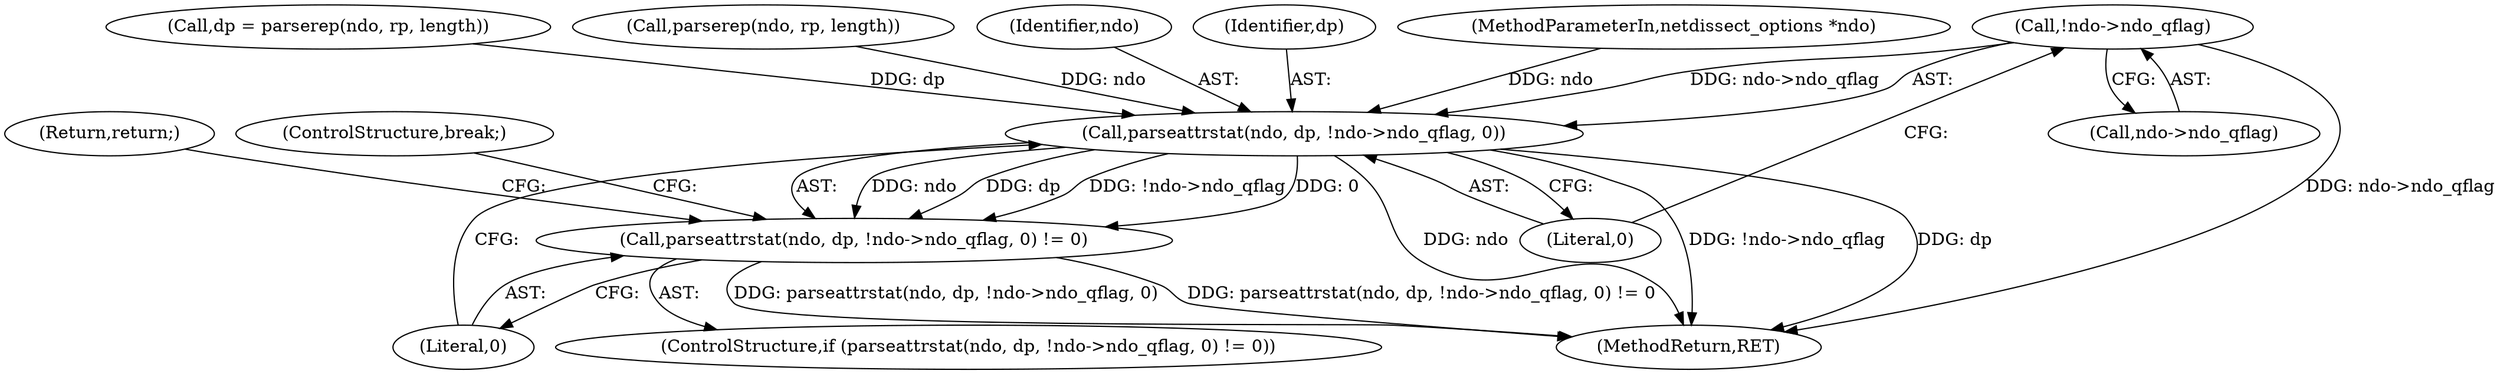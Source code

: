 digraph "0_tcpdump_19d25dd8781620cd41bf178a5e2e27fc1cf242d0@pointer" {
"1000191" [label="(Call,!ndo->ndo_qflag)"];
"1000188" [label="(Call,parseattrstat(ndo, dp, !ndo->ndo_qflag, 0))"];
"1000187" [label="(Call,parseattrstat(ndo, dp, !ndo->ndo_qflag, 0) != 0)"];
"1000195" [label="(Literal,0)"];
"1000166" [label="(Call,dp = parserep(ndo, rp, length))"];
"1000168" [label="(Call,parserep(ndo, rp, length))"];
"1000188" [label="(Call,parseattrstat(ndo, dp, !ndo->ndo_qflag, 0))"];
"1000191" [label="(Call,!ndo->ndo_qflag)"];
"1000189" [label="(Identifier,ndo)"];
"1000958" [label="(MethodReturn,RET)"];
"1000187" [label="(Call,parseattrstat(ndo, dp, !ndo->ndo_qflag, 0) != 0)"];
"1000196" [label="(Literal,0)"];
"1000186" [label="(ControlStructure,if (parseattrstat(ndo, dp, !ndo->ndo_qflag, 0) != 0))"];
"1000197" [label="(Return,return;)"];
"1000190" [label="(Identifier,dp)"];
"1000192" [label="(Call,ndo->ndo_qflag)"];
"1000198" [label="(ControlStructure,break;)"];
"1000101" [label="(MethodParameterIn,netdissect_options *ndo)"];
"1000191" -> "1000188"  [label="AST: "];
"1000191" -> "1000192"  [label="CFG: "];
"1000192" -> "1000191"  [label="AST: "];
"1000195" -> "1000191"  [label="CFG: "];
"1000191" -> "1000958"  [label="DDG: ndo->ndo_qflag"];
"1000191" -> "1000188"  [label="DDG: ndo->ndo_qflag"];
"1000188" -> "1000187"  [label="AST: "];
"1000188" -> "1000195"  [label="CFG: "];
"1000189" -> "1000188"  [label="AST: "];
"1000190" -> "1000188"  [label="AST: "];
"1000195" -> "1000188"  [label="AST: "];
"1000196" -> "1000188"  [label="CFG: "];
"1000188" -> "1000958"  [label="DDG: dp"];
"1000188" -> "1000958"  [label="DDG: ndo"];
"1000188" -> "1000958"  [label="DDG: !ndo->ndo_qflag"];
"1000188" -> "1000187"  [label="DDG: ndo"];
"1000188" -> "1000187"  [label="DDG: dp"];
"1000188" -> "1000187"  [label="DDG: !ndo->ndo_qflag"];
"1000188" -> "1000187"  [label="DDG: 0"];
"1000168" -> "1000188"  [label="DDG: ndo"];
"1000101" -> "1000188"  [label="DDG: ndo"];
"1000166" -> "1000188"  [label="DDG: dp"];
"1000187" -> "1000186"  [label="AST: "];
"1000187" -> "1000196"  [label="CFG: "];
"1000196" -> "1000187"  [label="AST: "];
"1000197" -> "1000187"  [label="CFG: "];
"1000198" -> "1000187"  [label="CFG: "];
"1000187" -> "1000958"  [label="DDG: parseattrstat(ndo, dp, !ndo->ndo_qflag, 0)"];
"1000187" -> "1000958"  [label="DDG: parseattrstat(ndo, dp, !ndo->ndo_qflag, 0) != 0"];
}
